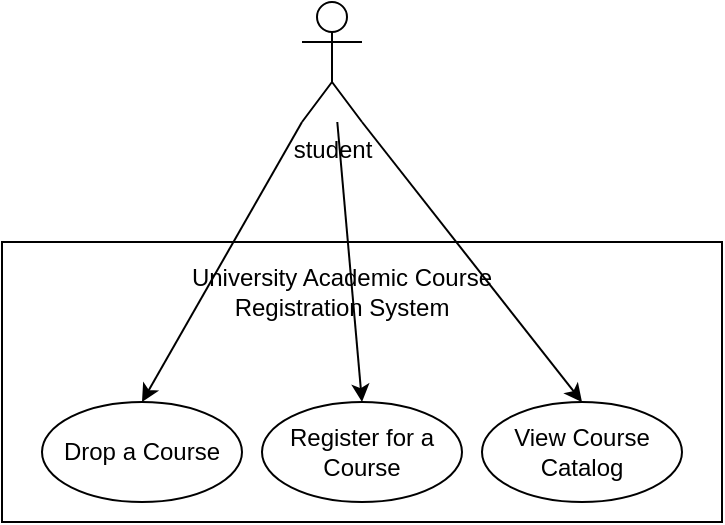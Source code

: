 <mxfile>
    <diagram id="BNd3a6w_mHww7IKhJ18_" name="Page-1">
        <mxGraphModel dx="832" dy="568" grid="1" gridSize="10" guides="1" tooltips="1" connect="1" arrows="1" fold="1" page="1" pageScale="1" pageWidth="850" pageHeight="1100" math="0" shadow="0">
            <root>
                <mxCell id="0"/>
                <mxCell id="1" parent="0"/>
                <mxCell id="2" value="student&lt;br&gt;" style="shape=umlActor;verticalLabelPosition=bottom;verticalAlign=top;html=1;outlineConnect=0;" vertex="1" parent="1">
                    <mxGeometry x="390" y="70" width="30" height="60" as="geometry"/>
                </mxCell>
                <mxCell id="9" value="" style="rounded=0;whiteSpace=wrap;html=1;align=center;" vertex="1" parent="1">
                    <mxGeometry x="240" y="190" width="360" height="140" as="geometry"/>
                </mxCell>
                <mxCell id="10" value="Drop a Course" style="ellipse;whiteSpace=wrap;html=1;" vertex="1" parent="1">
                    <mxGeometry x="260" y="270" width="100" height="50" as="geometry"/>
                </mxCell>
                <mxCell id="12" value="Register for a Course" style="ellipse;whiteSpace=wrap;html=1;" vertex="1" parent="1">
                    <mxGeometry x="370" y="270" width="100" height="50" as="geometry"/>
                </mxCell>
                <mxCell id="13" value="View Course Catalog" style="ellipse;whiteSpace=wrap;html=1;" vertex="1" parent="1">
                    <mxGeometry x="480" y="270" width="100" height="50" as="geometry"/>
                </mxCell>
                <mxCell id="17" style="edgeStyle=none;html=1;exitX=0;exitY=1;exitDx=0;exitDy=0;exitPerimeter=0;entryX=0.5;entryY=0;entryDx=0;entryDy=0;" edge="1" parent="1" source="2" target="10">
                    <mxGeometry relative="1" as="geometry"/>
                </mxCell>
                <mxCell id="19" style="edgeStyle=none;html=1;exitX=1;exitY=1;exitDx=0;exitDy=0;exitPerimeter=0;entryX=0.5;entryY=0;entryDx=0;entryDy=0;" edge="1" parent="1" source="2" target="13">
                    <mxGeometry relative="1" as="geometry"/>
                </mxCell>
                <mxCell id="20" value="University Academic Course Registration System" style="text;strokeColor=none;align=center;fillColor=none;html=1;verticalAlign=middle;whiteSpace=wrap;rounded=0;" vertex="1" parent="1">
                    <mxGeometry x="310" y="200" width="200" height="30" as="geometry"/>
                </mxCell>
                <mxCell id="23" style="edgeStyle=none;html=1;entryX=0.5;entryY=0;entryDx=0;entryDy=0;" edge="1" parent="1" source="2" target="12">
                    <mxGeometry relative="1" as="geometry"/>
                </mxCell>
            </root>
        </mxGraphModel>
    </diagram>
</mxfile>